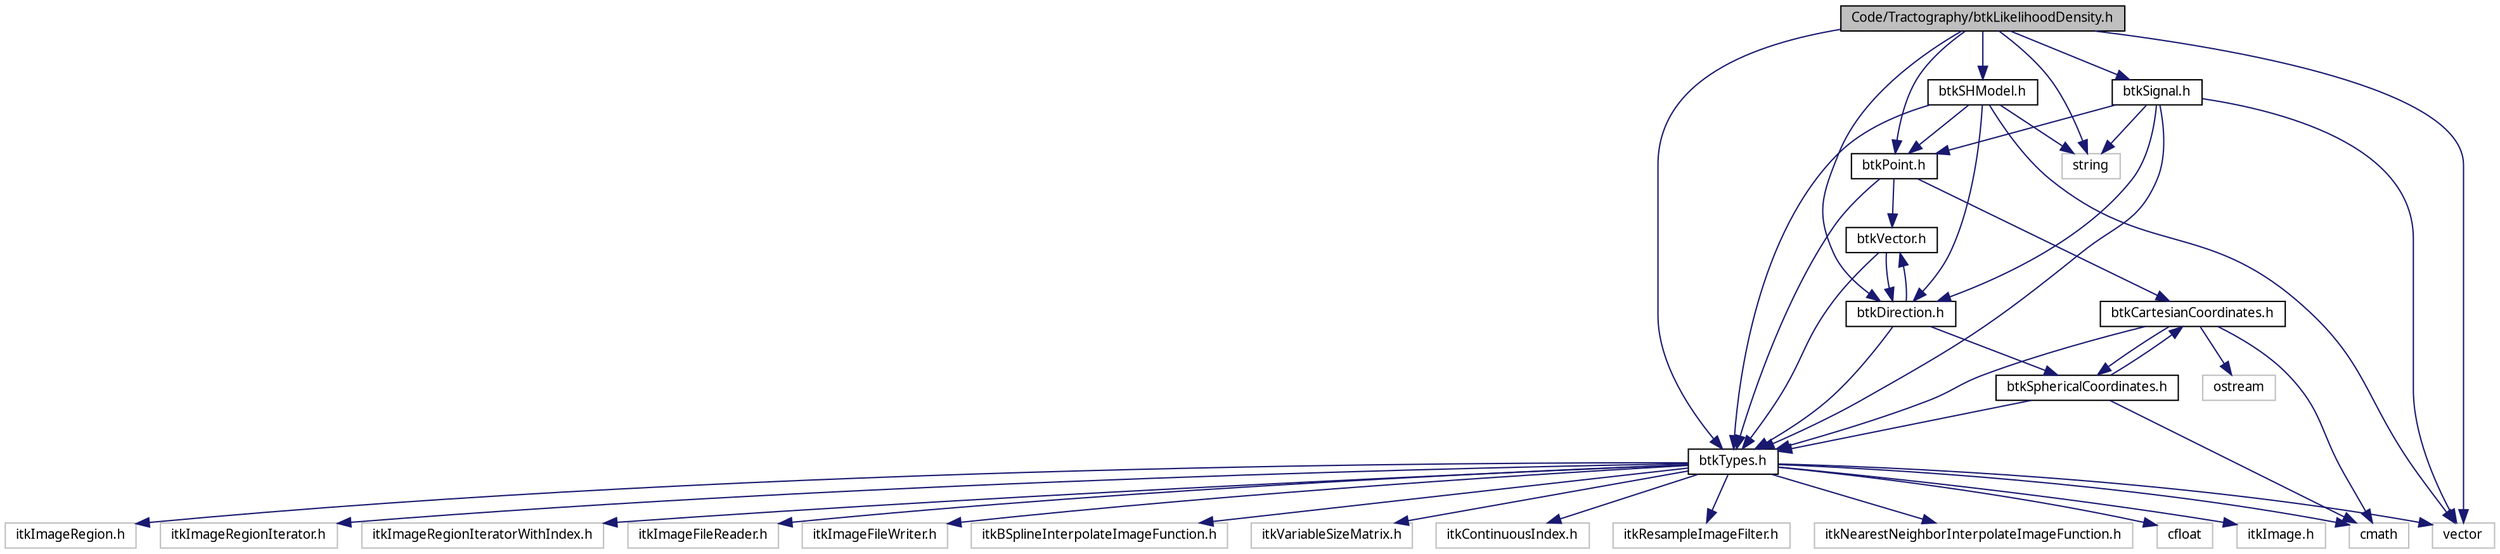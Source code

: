 digraph G
{
  edge [fontname="FreeSans.ttf",fontsize="10",labelfontname="FreeSans.ttf",labelfontsize="10"];
  node [fontname="FreeSans.ttf",fontsize="10",shape=record];
  Node1 [label="Code/Tractography/btkLikelihoodDensity.h",height=0.2,width=0.4,color="black", fillcolor="grey75", style="filled" fontcolor="black"];
  Node1 -> Node2 [color="midnightblue",fontsize="10",style="solid",fontname="FreeSans.ttf"];
  Node2 [label="vector",height=0.2,width=0.4,color="grey75", fillcolor="white", style="filled"];
  Node1 -> Node3 [color="midnightblue",fontsize="10",style="solid",fontname="FreeSans.ttf"];
  Node3 [label="string",height=0.2,width=0.4,color="grey75", fillcolor="white", style="filled"];
  Node1 -> Node4 [color="midnightblue",fontsize="10",style="solid",fontname="FreeSans.ttf"];
  Node4 [label="btkTypes.h",height=0.2,width=0.4,color="black", fillcolor="white", style="filled",URL="$btk_types_8h.html"];
  Node4 -> Node5 [color="midnightblue",fontsize="10",style="solid",fontname="FreeSans.ttf"];
  Node5 [label="itkImage.h",height=0.2,width=0.4,color="grey75", fillcolor="white", style="filled"];
  Node4 -> Node6 [color="midnightblue",fontsize="10",style="solid",fontname="FreeSans.ttf"];
  Node6 [label="itkImageRegion.h",height=0.2,width=0.4,color="grey75", fillcolor="white", style="filled"];
  Node4 -> Node7 [color="midnightblue",fontsize="10",style="solid",fontname="FreeSans.ttf"];
  Node7 [label="itkImageRegionIterator.h",height=0.2,width=0.4,color="grey75", fillcolor="white", style="filled"];
  Node4 -> Node8 [color="midnightblue",fontsize="10",style="solid",fontname="FreeSans.ttf"];
  Node8 [label="itkImageRegionIteratorWithIndex.h",height=0.2,width=0.4,color="grey75", fillcolor="white", style="filled"];
  Node4 -> Node9 [color="midnightblue",fontsize="10",style="solid",fontname="FreeSans.ttf"];
  Node9 [label="itkImageFileReader.h",height=0.2,width=0.4,color="grey75", fillcolor="white", style="filled"];
  Node4 -> Node10 [color="midnightblue",fontsize="10",style="solid",fontname="FreeSans.ttf"];
  Node10 [label="itkImageFileWriter.h",height=0.2,width=0.4,color="grey75", fillcolor="white", style="filled"];
  Node4 -> Node11 [color="midnightblue",fontsize="10",style="solid",fontname="FreeSans.ttf"];
  Node11 [label="itkBSplineInterpolateImageFunction.h",height=0.2,width=0.4,color="grey75", fillcolor="white", style="filled"];
  Node4 -> Node12 [color="midnightblue",fontsize="10",style="solid",fontname="FreeSans.ttf"];
  Node12 [label="itkVariableSizeMatrix.h",height=0.2,width=0.4,color="grey75", fillcolor="white", style="filled"];
  Node4 -> Node13 [color="midnightblue",fontsize="10",style="solid",fontname="FreeSans.ttf"];
  Node13 [label="itkContinuousIndex.h",height=0.2,width=0.4,color="grey75", fillcolor="white", style="filled"];
  Node4 -> Node14 [color="midnightblue",fontsize="10",style="solid",fontname="FreeSans.ttf"];
  Node14 [label="itkResampleImageFilter.h",height=0.2,width=0.4,color="grey75", fillcolor="white", style="filled"];
  Node4 -> Node15 [color="midnightblue",fontsize="10",style="solid",fontname="FreeSans.ttf"];
  Node15 [label="itkNearestNeighborInterpolateImageFunction.h",height=0.2,width=0.4,color="grey75", fillcolor="white", style="filled"];
  Node4 -> Node16 [color="midnightblue",fontsize="10",style="solid",fontname="FreeSans.ttf"];
  Node16 [label="cfloat",height=0.2,width=0.4,color="grey75", fillcolor="white", style="filled"];
  Node4 -> Node17 [color="midnightblue",fontsize="10",style="solid",fontname="FreeSans.ttf"];
  Node17 [label="cmath",height=0.2,width=0.4,color="grey75", fillcolor="white", style="filled"];
  Node4 -> Node2 [color="midnightblue",fontsize="10",style="solid",fontname="FreeSans.ttf"];
  Node1 -> Node18 [color="midnightblue",fontsize="10",style="solid",fontname="FreeSans.ttf"];
  Node18 [label="btkPoint.h",height=0.2,width=0.4,color="black", fillcolor="white", style="filled",URL="$btk_point_8h.html"];
  Node18 -> Node4 [color="midnightblue",fontsize="10",style="solid",fontname="FreeSans.ttf"];
  Node18 -> Node19 [color="midnightblue",fontsize="10",style="solid",fontname="FreeSans.ttf"];
  Node19 [label="btkCartesianCoordinates.h",height=0.2,width=0.4,color="black", fillcolor="white", style="filled",URL="$_tractography_2btk_cartesian_coordinates_8h.html"];
  Node19 -> Node17 [color="midnightblue",fontsize="10",style="solid",fontname="FreeSans.ttf"];
  Node19 -> Node20 [color="midnightblue",fontsize="10",style="solid",fontname="FreeSans.ttf"];
  Node20 [label="ostream",height=0.2,width=0.4,color="grey75", fillcolor="white", style="filled"];
  Node19 -> Node4 [color="midnightblue",fontsize="10",style="solid",fontname="FreeSans.ttf"];
  Node19 -> Node21 [color="midnightblue",fontsize="10",style="solid",fontname="FreeSans.ttf"];
  Node21 [label="btkSphericalCoordinates.h",height=0.2,width=0.4,color="black", fillcolor="white", style="filled",URL="$btk_spherical_coordinates_8h.html"];
  Node21 -> Node17 [color="midnightblue",fontsize="10",style="solid",fontname="FreeSans.ttf"];
  Node21 -> Node4 [color="midnightblue",fontsize="10",style="solid",fontname="FreeSans.ttf"];
  Node21 -> Node19 [color="midnightblue",fontsize="10",style="solid",fontname="FreeSans.ttf"];
  Node18 -> Node22 [color="midnightblue",fontsize="10",style="solid",fontname="FreeSans.ttf"];
  Node22 [label="btkVector.h",height=0.2,width=0.4,color="black", fillcolor="white", style="filled",URL="$btk_vector_8h.html"];
  Node22 -> Node4 [color="midnightblue",fontsize="10",style="solid",fontname="FreeSans.ttf"];
  Node22 -> Node23 [color="midnightblue",fontsize="10",style="solid",fontname="FreeSans.ttf"];
  Node23 [label="btkDirection.h",height=0.2,width=0.4,color="black", fillcolor="white", style="filled",URL="$btk_direction_8h.html"];
  Node23 -> Node4 [color="midnightblue",fontsize="10",style="solid",fontname="FreeSans.ttf"];
  Node23 -> Node21 [color="midnightblue",fontsize="10",style="solid",fontname="FreeSans.ttf"];
  Node23 -> Node22 [color="midnightblue",fontsize="10",style="solid",fontname="FreeSans.ttf"];
  Node1 -> Node23 [color="midnightblue",fontsize="10",style="solid",fontname="FreeSans.ttf"];
  Node1 -> Node24 [color="midnightblue",fontsize="10",style="solid",fontname="FreeSans.ttf"];
  Node24 [label="btkSHModel.h",height=0.2,width=0.4,color="black", fillcolor="white", style="filled",URL="$btk_s_h_model_8h.html"];
  Node24 -> Node3 [color="midnightblue",fontsize="10",style="solid",fontname="FreeSans.ttf"];
  Node24 -> Node2 [color="midnightblue",fontsize="10",style="solid",fontname="FreeSans.ttf"];
  Node24 -> Node4 [color="midnightblue",fontsize="10",style="solid",fontname="FreeSans.ttf"];
  Node24 -> Node23 [color="midnightblue",fontsize="10",style="solid",fontname="FreeSans.ttf"];
  Node24 -> Node18 [color="midnightblue",fontsize="10",style="solid",fontname="FreeSans.ttf"];
  Node1 -> Node25 [color="midnightblue",fontsize="10",style="solid",fontname="FreeSans.ttf"];
  Node25 [label="btkSignal.h",height=0.2,width=0.4,color="black", fillcolor="white", style="filled",URL="$btk_signal_8h.html"];
  Node25 -> Node3 [color="midnightblue",fontsize="10",style="solid",fontname="FreeSans.ttf"];
  Node25 -> Node2 [color="midnightblue",fontsize="10",style="solid",fontname="FreeSans.ttf"];
  Node25 -> Node4 [color="midnightblue",fontsize="10",style="solid",fontname="FreeSans.ttf"];
  Node25 -> Node18 [color="midnightblue",fontsize="10",style="solid",fontname="FreeSans.ttf"];
  Node25 -> Node23 [color="midnightblue",fontsize="10",style="solid",fontname="FreeSans.ttf"];
}
